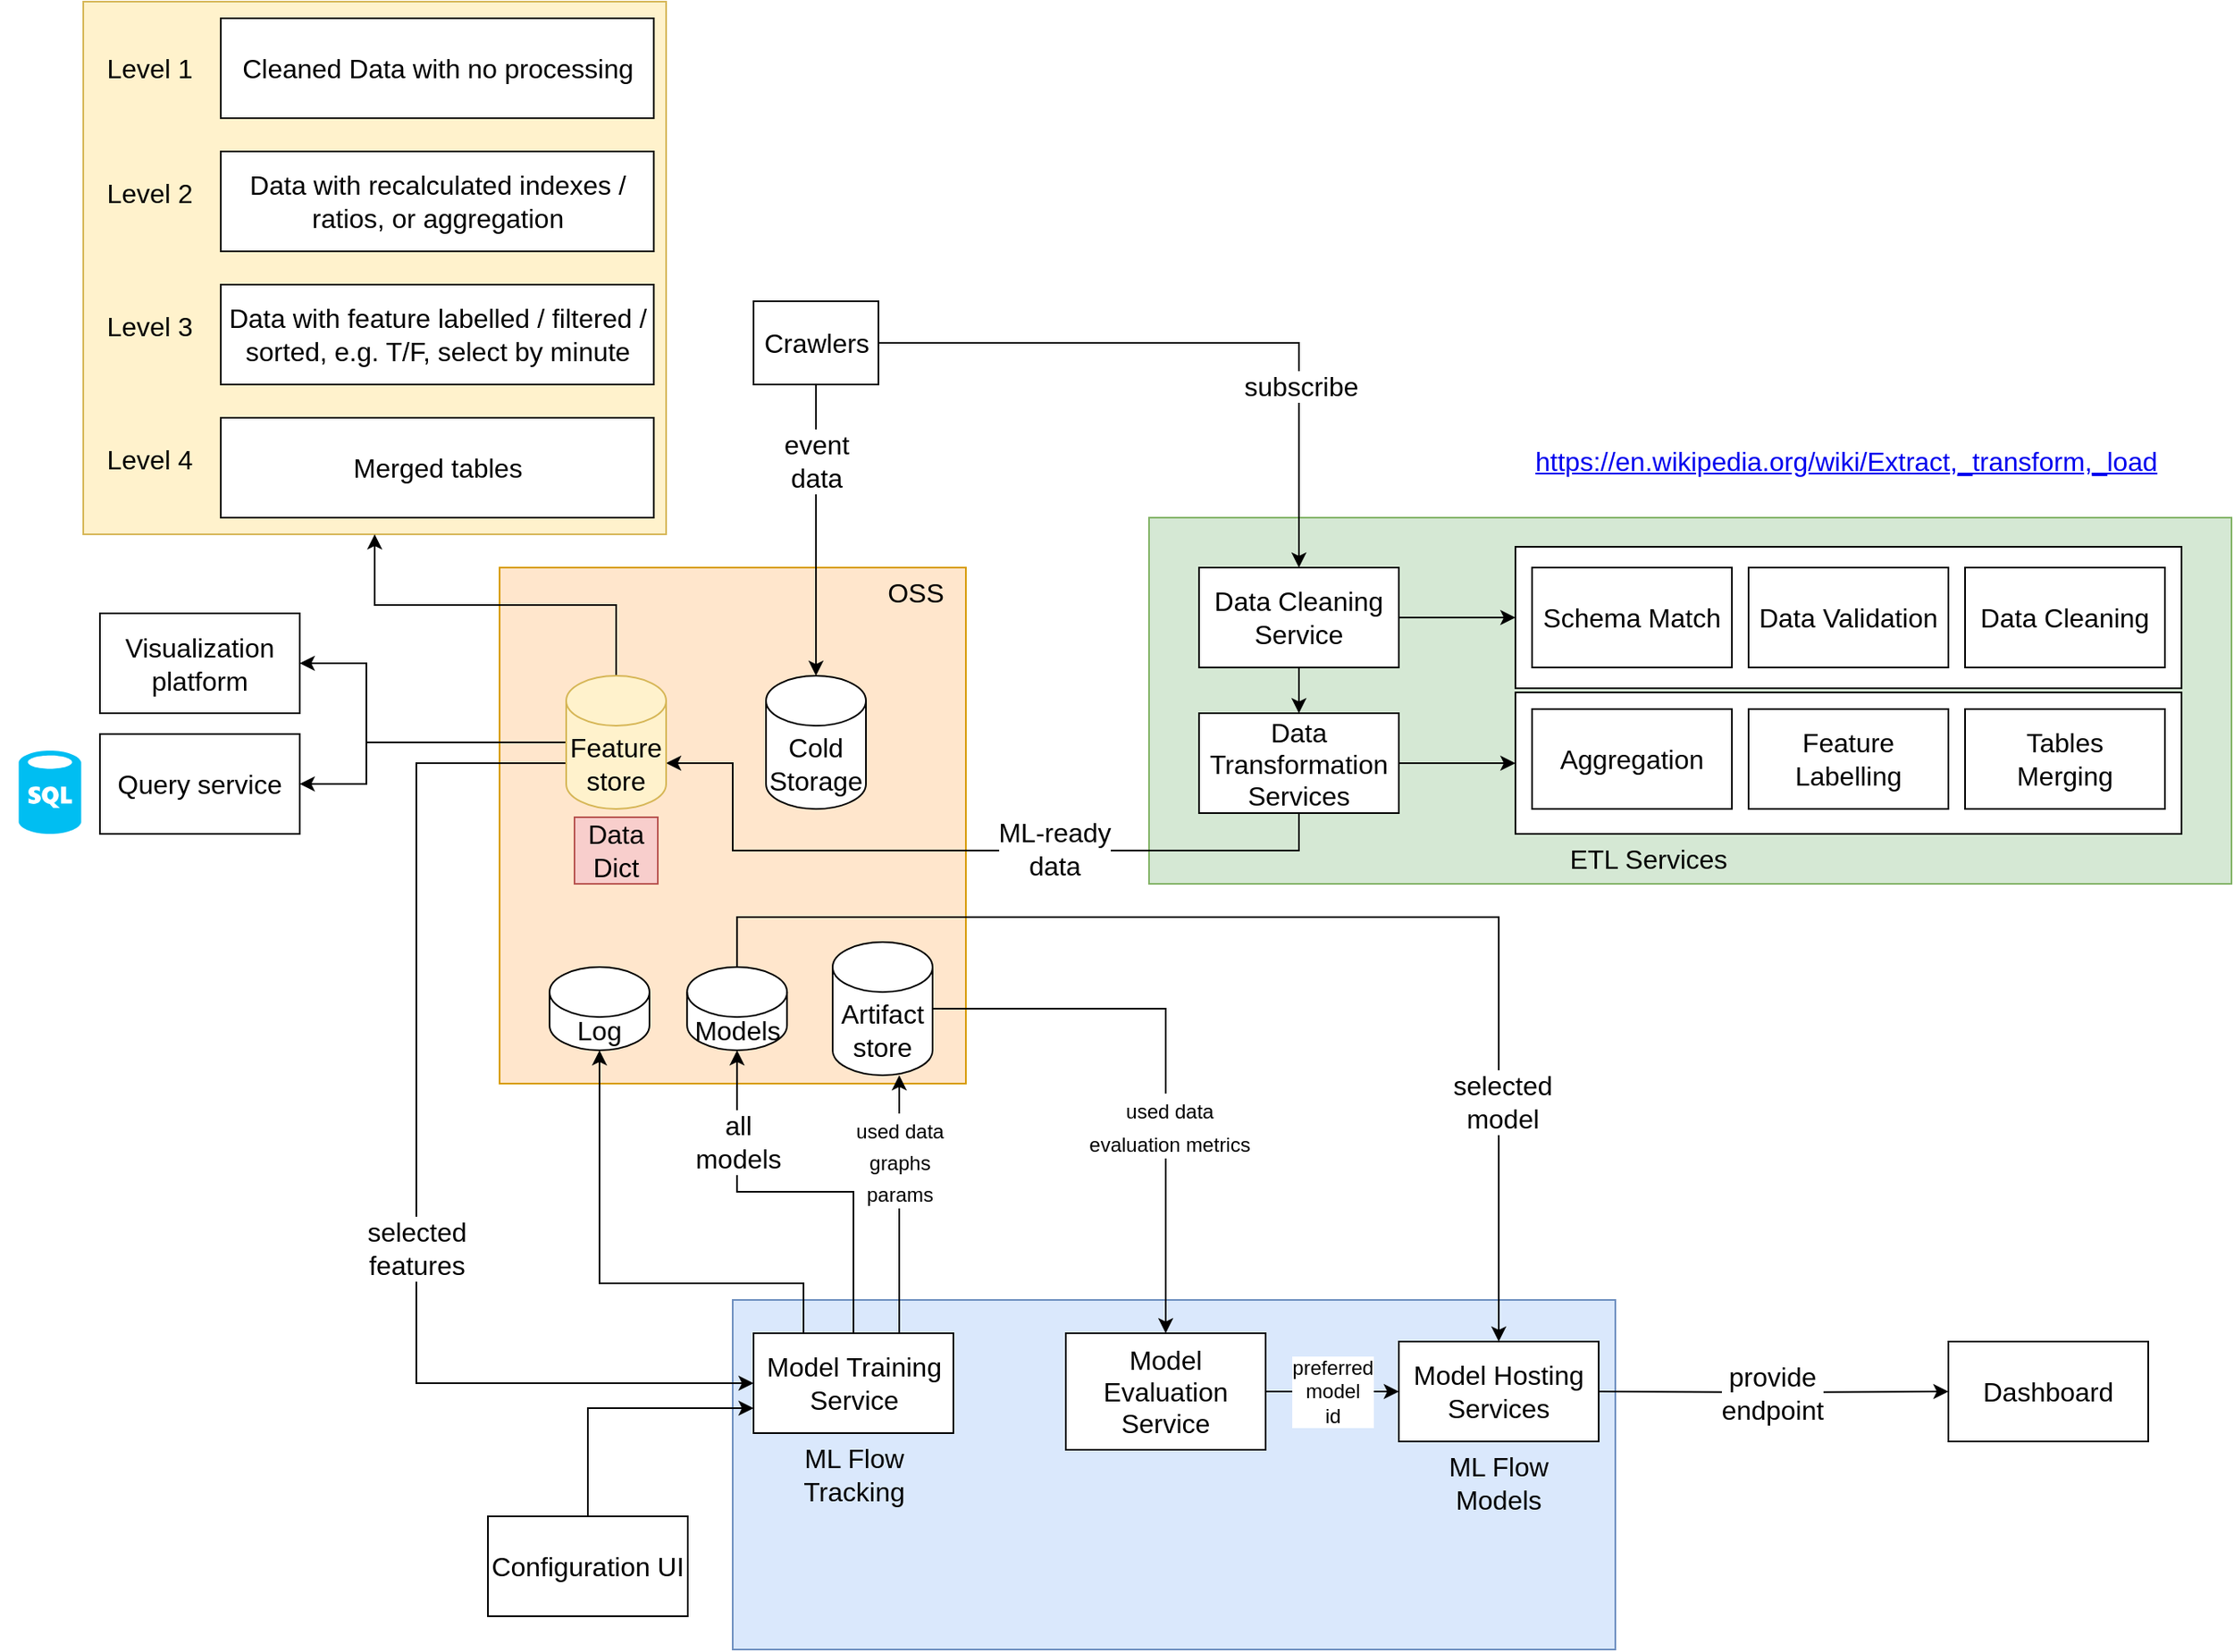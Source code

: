 <mxfile version="20.2.8" type="github">
  <diagram id="_OYlfLiKj20trFkd4ubV" name="Page-1">
    <mxGraphModel dx="3215" dy="1320" grid="1" gridSize="10" guides="1" tooltips="1" connect="1" arrows="1" fold="1" page="1" pageScale="1" pageWidth="1654" pageHeight="1169" math="0" shadow="0">
      <root>
        <mxCell id="0" />
        <mxCell id="1" parent="0" />
        <mxCell id="ToE4UrAM6BWn20umVzim-1" value="" style="rounded=0;whiteSpace=wrap;html=1;fillColor=#d5e8d4;strokeColor=#82b366;" vertex="1" parent="1">
          <mxGeometry x="670" y="320" width="650" height="220" as="geometry" />
        </mxCell>
        <mxCell id="ToE4UrAM6BWn20umVzim-110" value="" style="rounded=0;whiteSpace=wrap;html=1;fontSize=16;" vertex="1" parent="1">
          <mxGeometry x="890" y="425" width="400" height="85" as="geometry" />
        </mxCell>
        <mxCell id="ToE4UrAM6BWn20umVzim-91" value="" style="rounded=0;whiteSpace=wrap;html=1;fontSize=16;fillColor=#fff2cc;strokeColor=#d6b656;" vertex="1" parent="1">
          <mxGeometry x="30" y="10" width="350" height="320" as="geometry" />
        </mxCell>
        <mxCell id="ToE4UrAM6BWn20umVzim-108" value="" style="rounded=0;whiteSpace=wrap;html=1;fontSize=16;" vertex="1" parent="1">
          <mxGeometry x="890" y="337.5" width="400" height="85" as="geometry" />
        </mxCell>
        <mxCell id="ToE4UrAM6BWn20umVzim-59" value="" style="rounded=0;whiteSpace=wrap;html=1;fontSize=16;fillColor=#dae8fc;strokeColor=#6c8ebf;" vertex="1" parent="1">
          <mxGeometry x="420" y="790" width="530" height="210" as="geometry" />
        </mxCell>
        <mxCell id="ToE4UrAM6BWn20umVzim-12" value="" style="rounded=0;whiteSpace=wrap;html=1;fontSize=16;fillColor=#ffe6cc;strokeColor=#d79b00;" vertex="1" parent="1">
          <mxGeometry x="280" y="350" width="280" height="310" as="geometry" />
        </mxCell>
        <mxCell id="ToE4UrAM6BWn20umVzim-102" style="edgeStyle=orthogonalEdgeStyle;rounded=0;orthogonalLoop=1;jettySize=auto;html=1;entryX=1;entryY=0;entryDx=0;entryDy=52.5;entryPerimeter=0;fontSize=12;" edge="1" parent="1" target="ToE4UrAM6BWn20umVzim-16">
          <mxGeometry relative="1" as="geometry">
            <mxPoint x="760" y="500" as="sourcePoint" />
            <Array as="points">
              <mxPoint x="760" y="485" />
              <mxPoint x="760" y="520" />
              <mxPoint x="420" y="520" />
              <mxPoint x="420" y="468" />
            </Array>
          </mxGeometry>
        </mxCell>
        <mxCell id="ToE4UrAM6BWn20umVzim-112" value="ML-ready&lt;br&gt;data" style="edgeLabel;html=1;align=center;verticalAlign=middle;resizable=0;points=[];fontSize=16;" vertex="1" connectable="0" parent="ToE4UrAM6BWn20umVzim-102">
          <mxGeometry x="-0.183" y="-1" relative="1" as="geometry">
            <mxPoint as="offset" />
          </mxGeometry>
        </mxCell>
        <mxCell id="ToE4UrAM6BWn20umVzim-2" value="ETL Services" style="text;html=1;strokeColor=none;fillColor=none;align=center;verticalAlign=middle;whiteSpace=wrap;rounded=0;fontSize=16;" vertex="1" parent="1">
          <mxGeometry x="915" y="510" width="110" height="30" as="geometry" />
        </mxCell>
        <mxCell id="ToE4UrAM6BWn20umVzim-3" value="Cold Storage" style="shape=cylinder3;whiteSpace=wrap;html=1;boundedLbl=1;backgroundOutline=1;size=15;fontSize=16;" vertex="1" parent="1">
          <mxGeometry x="440" y="415" width="60" height="80" as="geometry" />
        </mxCell>
        <mxCell id="ToE4UrAM6BWn20umVzim-13" style="edgeStyle=orthogonalEdgeStyle;rounded=0;orthogonalLoop=1;jettySize=auto;html=1;fontSize=16;" edge="1" parent="1" source="ToE4UrAM6BWn20umVzim-4" target="ToE4UrAM6BWn20umVzim-3">
          <mxGeometry relative="1" as="geometry" />
        </mxCell>
        <mxCell id="ToE4UrAM6BWn20umVzim-23" value="event&lt;br&gt;data" style="edgeLabel;html=1;align=center;verticalAlign=middle;resizable=0;points=[];fontSize=16;" vertex="1" connectable="0" parent="ToE4UrAM6BWn20umVzim-13">
          <mxGeometry x="-0.472" relative="1" as="geometry">
            <mxPoint as="offset" />
          </mxGeometry>
        </mxCell>
        <mxCell id="ToE4UrAM6BWn20umVzim-104" style="edgeStyle=orthogonalEdgeStyle;rounded=0;orthogonalLoop=1;jettySize=auto;html=1;exitX=1;exitY=0.5;exitDx=0;exitDy=0;entryX=0.5;entryY=0;entryDx=0;entryDy=0;fontSize=16;" edge="1" parent="1" source="ToE4UrAM6BWn20umVzim-4" target="ToE4UrAM6BWn20umVzim-99">
          <mxGeometry relative="1" as="geometry" />
        </mxCell>
        <mxCell id="ToE4UrAM6BWn20umVzim-105" value="subscribe" style="edgeLabel;html=1;align=center;verticalAlign=middle;resizable=0;points=[];fontSize=16;" vertex="1" connectable="0" parent="ToE4UrAM6BWn20umVzim-104">
          <mxGeometry x="0.432" y="1" relative="1" as="geometry">
            <mxPoint y="1" as="offset" />
          </mxGeometry>
        </mxCell>
        <mxCell id="ToE4UrAM6BWn20umVzim-4" value="Crawlers" style="rounded=0;whiteSpace=wrap;html=1;fontSize=16;" vertex="1" parent="1">
          <mxGeometry x="432.5" y="190" width="75" height="50" as="geometry" />
        </mxCell>
        <mxCell id="ToE4UrAM6BWn20umVzim-14" value="OSS" style="text;html=1;strokeColor=none;fillColor=none;align=center;verticalAlign=middle;whiteSpace=wrap;rounded=0;fontSize=16;" vertex="1" parent="1">
          <mxGeometry x="500" y="350" width="60" height="30" as="geometry" />
        </mxCell>
        <mxCell id="ToE4UrAM6BWn20umVzim-21" style="edgeStyle=orthogonalEdgeStyle;rounded=0;orthogonalLoop=1;jettySize=auto;html=1;exitX=0;exitY=0.5;exitDx=0;exitDy=0;exitPerimeter=0;entryX=1;entryY=0.5;entryDx=0;entryDy=0;fontSize=16;" edge="1" parent="1" source="ToE4UrAM6BWn20umVzim-16" target="ToE4UrAM6BWn20umVzim-20">
          <mxGeometry relative="1" as="geometry">
            <Array as="points">
              <mxPoint x="200" y="455" />
              <mxPoint x="200" y="408" />
            </Array>
          </mxGeometry>
        </mxCell>
        <mxCell id="ToE4UrAM6BWn20umVzim-60" style="edgeStyle=orthogonalEdgeStyle;rounded=0;orthogonalLoop=1;jettySize=auto;html=1;exitX=0;exitY=0;exitDx=0;exitDy=52.5;exitPerimeter=0;fontSize=16;" edge="1" parent="1" source="ToE4UrAM6BWn20umVzim-16" target="ToE4UrAM6BWn20umVzim-40">
          <mxGeometry relative="1" as="geometry">
            <Array as="points">
              <mxPoint x="230" y="468" />
              <mxPoint x="230" y="840" />
            </Array>
          </mxGeometry>
        </mxCell>
        <mxCell id="ToE4UrAM6BWn20umVzim-61" value="selected&lt;br&gt;features" style="edgeLabel;html=1;align=center;verticalAlign=middle;resizable=0;points=[];fontSize=16;" vertex="1" connectable="0" parent="ToE4UrAM6BWn20umVzim-60">
          <mxGeometry x="0.145" relative="1" as="geometry">
            <mxPoint y="1" as="offset" />
          </mxGeometry>
        </mxCell>
        <mxCell id="ToE4UrAM6BWn20umVzim-92" style="edgeStyle=orthogonalEdgeStyle;rounded=0;orthogonalLoop=1;jettySize=auto;html=1;exitX=0.5;exitY=0;exitDx=0;exitDy=0;exitPerimeter=0;entryX=0.5;entryY=1;entryDx=0;entryDy=0;fontSize=16;" edge="1" parent="1" source="ToE4UrAM6BWn20umVzim-16" target="ToE4UrAM6BWn20umVzim-91">
          <mxGeometry relative="1" as="geometry" />
        </mxCell>
        <mxCell id="ToE4UrAM6BWn20umVzim-116" style="edgeStyle=orthogonalEdgeStyle;rounded=0;orthogonalLoop=1;jettySize=auto;html=1;entryX=1;entryY=0.5;entryDx=0;entryDy=0;fontSize=16;" edge="1" parent="1" source="ToE4UrAM6BWn20umVzim-16" target="ToE4UrAM6BWn20umVzim-115">
          <mxGeometry relative="1" as="geometry">
            <Array as="points">
              <mxPoint x="200" y="455" />
              <mxPoint x="200" y="480" />
            </Array>
          </mxGeometry>
        </mxCell>
        <mxCell id="ToE4UrAM6BWn20umVzim-16" value="Feature&lt;br&gt;store" style="shape=cylinder3;whiteSpace=wrap;html=1;boundedLbl=1;backgroundOutline=1;size=15;fontSize=16;fillColor=#fff2cc;strokeColor=#d6b656;" vertex="1" parent="1">
          <mxGeometry x="320" y="415" width="60" height="80" as="geometry" />
        </mxCell>
        <mxCell id="ToE4UrAM6BWn20umVzim-20" value="Visualization platform" style="rounded=0;whiteSpace=wrap;html=1;fontSize=16;" vertex="1" parent="1">
          <mxGeometry x="40" y="377.5" width="120" height="60" as="geometry" />
        </mxCell>
        <mxCell id="ToE4UrAM6BWn20umVzim-26" value="Data Cleaning" style="rounded=0;whiteSpace=wrap;html=1;fontSize=16;" vertex="1" parent="1">
          <mxGeometry x="1160" y="350" width="120" height="60" as="geometry" />
        </mxCell>
        <mxCell id="ToE4UrAM6BWn20umVzim-28" value="Aggregation" style="rounded=0;whiteSpace=wrap;html=1;fontSize=16;" vertex="1" parent="1">
          <mxGeometry x="900" y="435" width="120" height="60" as="geometry" />
        </mxCell>
        <mxCell id="ToE4UrAM6BWn20umVzim-25" value="Data Validation" style="rounded=0;whiteSpace=wrap;html=1;fontSize=16;" vertex="1" parent="1">
          <mxGeometry x="1030" y="350" width="120" height="60" as="geometry" />
        </mxCell>
        <mxCell id="ToE4UrAM6BWn20umVzim-31" value="Schema Match" style="rounded=0;whiteSpace=wrap;html=1;fontSize=16;" vertex="1" parent="1">
          <mxGeometry x="900" y="350" width="120" height="60" as="geometry" />
        </mxCell>
        <mxCell id="ToE4UrAM6BWn20umVzim-46" style="edgeStyle=orthogonalEdgeStyle;rounded=0;orthogonalLoop=1;jettySize=auto;html=1;exitX=0.5;exitY=0;exitDx=0;exitDy=0;fontSize=16;" edge="1" parent="1" source="ToE4UrAM6BWn20umVzim-40" target="ToE4UrAM6BWn20umVzim-44">
          <mxGeometry relative="1" as="geometry">
            <Array as="points">
              <mxPoint x="520" y="810" />
            </Array>
          </mxGeometry>
        </mxCell>
        <mxCell id="ToE4UrAM6BWn20umVzim-62" value="&lt;font style=&quot;font-size: 12px;&quot;&gt;used data&lt;br&gt;graphs&lt;br&gt;params&lt;/font&gt;" style="edgeLabel;html=1;align=center;verticalAlign=middle;resizable=0;points=[];fontSize=16;" vertex="1" connectable="0" parent="ToE4UrAM6BWn20umVzim-46">
          <mxGeometry x="0.585" y="3" relative="1" as="geometry">
            <mxPoint x="3" y="13" as="offset" />
          </mxGeometry>
        </mxCell>
        <mxCell id="ToE4UrAM6BWn20umVzim-77" style="edgeStyle=orthogonalEdgeStyle;rounded=0;orthogonalLoop=1;jettySize=auto;html=1;exitX=0.25;exitY=0;exitDx=0;exitDy=0;entryX=0.5;entryY=1;entryDx=0;entryDy=0;entryPerimeter=0;fontSize=16;" edge="1" parent="1" source="ToE4UrAM6BWn20umVzim-40" target="ToE4UrAM6BWn20umVzim-47">
          <mxGeometry relative="1" as="geometry">
            <Array as="points">
              <mxPoint x="463" y="780" />
              <mxPoint x="340" y="780" />
            </Array>
          </mxGeometry>
        </mxCell>
        <mxCell id="ToE4UrAM6BWn20umVzim-79" style="edgeStyle=orthogonalEdgeStyle;rounded=0;orthogonalLoop=1;jettySize=auto;html=1;exitX=0.5;exitY=0;exitDx=0;exitDy=0;entryX=0.5;entryY=1;entryDx=0;entryDy=0;entryPerimeter=0;fontSize=12;" edge="1" parent="1" source="ToE4UrAM6BWn20umVzim-40" target="ToE4UrAM6BWn20umVzim-55">
          <mxGeometry relative="1" as="geometry" />
        </mxCell>
        <mxCell id="ToE4UrAM6BWn20umVzim-83" value="all&lt;br&gt;models" style="edgeLabel;html=1;align=center;verticalAlign=middle;resizable=0;points=[];fontSize=16;" vertex="1" connectable="0" parent="ToE4UrAM6BWn20umVzim-79">
          <mxGeometry x="0.541" relative="1" as="geometry">
            <mxPoint as="offset" />
          </mxGeometry>
        </mxCell>
        <mxCell id="ToE4UrAM6BWn20umVzim-40" value="Model Training Service" style="rounded=0;whiteSpace=wrap;html=1;fontSize=16;" vertex="1" parent="1">
          <mxGeometry x="432.5" y="810" width="120" height="60" as="geometry" />
        </mxCell>
        <mxCell id="ToE4UrAM6BWn20umVzim-41" value="" style="shape=image;verticalLabelPosition=bottom;labelBackgroundColor=default;verticalAlign=top;aspect=fixed;imageAspect=0;image=https://www.mlflow.org/docs/latest/_static/MLflow-logo-final-black.png;" vertex="1" parent="1">
          <mxGeometry x="573.1" y="900.29" width="217" height="79.71" as="geometry" />
        </mxCell>
        <mxCell id="ToE4UrAM6BWn20umVzim-78" style="edgeStyle=orthogonalEdgeStyle;rounded=0;orthogonalLoop=1;jettySize=auto;html=1;exitX=1;exitY=0.5;exitDx=0;exitDy=0;exitPerimeter=0;fontSize=12;" edge="1" parent="1" source="ToE4UrAM6BWn20umVzim-44" target="ToE4UrAM6BWn20umVzim-67">
          <mxGeometry relative="1" as="geometry" />
        </mxCell>
        <mxCell id="ToE4UrAM6BWn20umVzim-101" value="&lt;font style=&quot;font-size: 12px;&quot;&gt;used data&lt;br&gt;evaluation metrics&lt;/font&gt;" style="edgeLabel;html=1;align=center;verticalAlign=middle;resizable=0;points=[];fontSize=16;" vertex="1" connectable="0" parent="ToE4UrAM6BWn20umVzim-78">
          <mxGeometry x="0.254" y="2" relative="1" as="geometry">
            <mxPoint as="offset" />
          </mxGeometry>
        </mxCell>
        <mxCell id="ToE4UrAM6BWn20umVzim-44" value="Artifact store" style="shape=cylinder3;whiteSpace=wrap;html=1;boundedLbl=1;backgroundOutline=1;size=15;fontSize=16;" vertex="1" parent="1">
          <mxGeometry x="480" y="575" width="60" height="80" as="geometry" />
        </mxCell>
        <mxCell id="ToE4UrAM6BWn20umVzim-65" style="edgeStyle=orthogonalEdgeStyle;rounded=0;orthogonalLoop=1;jettySize=auto;html=1;exitX=1;exitY=0.5;exitDx=0;exitDy=0;entryX=0;entryY=0.5;entryDx=0;entryDy=0;fontSize=16;" edge="1" parent="1" target="ToE4UrAM6BWn20umVzim-64">
          <mxGeometry relative="1" as="geometry">
            <mxPoint x="940" y="845" as="sourcePoint" />
          </mxGeometry>
        </mxCell>
        <mxCell id="ToE4UrAM6BWn20umVzim-66" value="provide&lt;br&gt;endpoint" style="edgeLabel;html=1;align=center;verticalAlign=middle;resizable=0;points=[];fontSize=16;" vertex="1" connectable="0" parent="ToE4UrAM6BWn20umVzim-65">
          <mxGeometry x="-0.019" relative="1" as="geometry">
            <mxPoint as="offset" />
          </mxGeometry>
        </mxCell>
        <mxCell id="ToE4UrAM6BWn20umVzim-45" value="Model Hosting Services" style="rounded=0;whiteSpace=wrap;html=1;fontSize=16;" vertex="1" parent="1">
          <mxGeometry x="820" y="815" width="120" height="60" as="geometry" />
        </mxCell>
        <mxCell id="ToE4UrAM6BWn20umVzim-47" value="Log" style="shape=cylinder3;whiteSpace=wrap;html=1;boundedLbl=1;backgroundOutline=1;size=15;fontSize=16;" vertex="1" parent="1">
          <mxGeometry x="310" y="590" width="60" height="50" as="geometry" />
        </mxCell>
        <mxCell id="ToE4UrAM6BWn20umVzim-50" value="ML Flow&lt;br&gt;Tracking" style="text;html=1;strokeColor=none;fillColor=none;align=center;verticalAlign=middle;whiteSpace=wrap;rounded=0;fontSize=16;" vertex="1" parent="1">
          <mxGeometry x="452.6" y="880" width="79.8" height="30" as="geometry" />
        </mxCell>
        <mxCell id="ToE4UrAM6BWn20umVzim-51" value="ML Flow&lt;br&gt;Models" style="text;html=1;strokeColor=none;fillColor=none;align=center;verticalAlign=middle;whiteSpace=wrap;rounded=0;fontSize=16;" vertex="1" parent="1">
          <mxGeometry x="845" y="885" width="70" height="30" as="geometry" />
        </mxCell>
        <mxCell id="ToE4UrAM6BWn20umVzim-80" style="edgeStyle=orthogonalEdgeStyle;rounded=0;orthogonalLoop=1;jettySize=auto;html=1;exitX=0.5;exitY=0;exitDx=0;exitDy=0;exitPerimeter=0;fontSize=12;" edge="1" parent="1" source="ToE4UrAM6BWn20umVzim-55" target="ToE4UrAM6BWn20umVzim-45">
          <mxGeometry relative="1" as="geometry">
            <Array as="points">
              <mxPoint x="423" y="560" />
              <mxPoint x="880" y="560" />
            </Array>
          </mxGeometry>
        </mxCell>
        <mxCell id="ToE4UrAM6BWn20umVzim-82" value="selected&lt;br&gt;model" style="edgeLabel;html=1;align=center;verticalAlign=middle;resizable=0;points=[];fontSize=16;" vertex="1" connectable="0" parent="ToE4UrAM6BWn20umVzim-80">
          <mxGeometry x="0.612" y="2" relative="1" as="geometry">
            <mxPoint as="offset" />
          </mxGeometry>
        </mxCell>
        <mxCell id="ToE4UrAM6BWn20umVzim-55" value="Models" style="shape=cylinder3;whiteSpace=wrap;html=1;boundedLbl=1;backgroundOutline=1;size=15;fontSize=16;" vertex="1" parent="1">
          <mxGeometry x="392.6" y="590" width="60" height="50" as="geometry" />
        </mxCell>
        <mxCell id="ToE4UrAM6BWn20umVzim-64" value="Dashboard" style="rounded=0;whiteSpace=wrap;html=1;fontSize=16;" vertex="1" parent="1">
          <mxGeometry x="1150" y="815" width="120" height="60" as="geometry" />
        </mxCell>
        <mxCell id="ToE4UrAM6BWn20umVzim-81" value="&lt;span style=&quot;&quot;&gt;preferred&lt;br&gt;model&lt;br&gt;id&lt;br&gt;&lt;/span&gt;" style="edgeStyle=orthogonalEdgeStyle;rounded=0;orthogonalLoop=1;jettySize=auto;html=1;exitX=1;exitY=0.5;exitDx=0;exitDy=0;fontSize=12;" edge="1" parent="1" source="ToE4UrAM6BWn20umVzim-67" target="ToE4UrAM6BWn20umVzim-45">
          <mxGeometry relative="1" as="geometry" />
        </mxCell>
        <mxCell id="ToE4UrAM6BWn20umVzim-67" value="Model Evaluation Service" style="rounded=0;whiteSpace=wrap;html=1;fontSize=16;" vertex="1" parent="1">
          <mxGeometry x="620" y="810" width="120" height="70" as="geometry" />
        </mxCell>
        <mxCell id="ToE4UrAM6BWn20umVzim-70" value="Feature&lt;br&gt;Labelling" style="rounded=0;whiteSpace=wrap;html=1;fontSize=16;" vertex="1" parent="1">
          <mxGeometry x="1030" y="435" width="120" height="60" as="geometry" />
        </mxCell>
        <mxCell id="ToE4UrAM6BWn20umVzim-84" value="Tables&lt;br&gt;Merging" style="rounded=0;whiteSpace=wrap;html=1;fontSize=16;" vertex="1" parent="1">
          <mxGeometry x="1160" y="435" width="120" height="60" as="geometry" />
        </mxCell>
        <mxCell id="ToE4UrAM6BWn20umVzim-85" value="Cleaned Data with no processing" style="rounded=0;whiteSpace=wrap;html=1;fontSize=16;" vertex="1" parent="1">
          <mxGeometry x="112.6" y="20" width="260" height="60" as="geometry" />
        </mxCell>
        <mxCell id="ToE4UrAM6BWn20umVzim-86" value="Level 1" style="text;html=1;strokeColor=none;fillColor=none;align=center;verticalAlign=middle;whiteSpace=wrap;rounded=0;fontSize=16;" vertex="1" parent="1">
          <mxGeometry x="40" y="35" width="60" height="30" as="geometry" />
        </mxCell>
        <mxCell id="ToE4UrAM6BWn20umVzim-87" value="Data with recalculated indexes / ratios, or aggregation" style="rounded=0;whiteSpace=wrap;html=1;fontSize=16;" vertex="1" parent="1">
          <mxGeometry x="112.6" y="100" width="260" height="60" as="geometry" />
        </mxCell>
        <mxCell id="ToE4UrAM6BWn20umVzim-88" value="Level 2" style="text;html=1;strokeColor=none;fillColor=none;align=center;verticalAlign=middle;whiteSpace=wrap;rounded=0;fontSize=16;" vertex="1" parent="1">
          <mxGeometry x="40" y="110" width="60" height="30" as="geometry" />
        </mxCell>
        <mxCell id="ToE4UrAM6BWn20umVzim-89" value="Data with feature labelled / filtered / sorted, e.g. T/F, select by minute" style="rounded=0;whiteSpace=wrap;html=1;fontSize=16;" vertex="1" parent="1">
          <mxGeometry x="112.6" y="180" width="260" height="60" as="geometry" />
        </mxCell>
        <mxCell id="ToE4UrAM6BWn20umVzim-90" value="Level 3" style="text;html=1;strokeColor=none;fillColor=none;align=center;verticalAlign=middle;whiteSpace=wrap;rounded=0;fontSize=16;" vertex="1" parent="1">
          <mxGeometry x="40" y="190" width="60" height="30" as="geometry" />
        </mxCell>
        <mxCell id="ToE4UrAM6BWn20umVzim-94" value="Merged tables" style="rounded=0;whiteSpace=wrap;html=1;fontSize=16;" vertex="1" parent="1">
          <mxGeometry x="112.6" y="260" width="260" height="60" as="geometry" />
        </mxCell>
        <mxCell id="ToE4UrAM6BWn20umVzim-95" value="Level 4" style="text;html=1;strokeColor=none;fillColor=none;align=center;verticalAlign=middle;whiteSpace=wrap;rounded=0;fontSize=16;" vertex="1" parent="1">
          <mxGeometry x="40" y="270" width="60" height="30" as="geometry" />
        </mxCell>
        <mxCell id="ToE4UrAM6BWn20umVzim-98" value="Data&lt;br&gt;Dict" style="rounded=0;whiteSpace=wrap;html=1;fontSize=16;fillColor=#f8cecc;strokeColor=#b85450;" vertex="1" parent="1">
          <mxGeometry x="325" y="500" width="50" height="40" as="geometry" />
        </mxCell>
        <mxCell id="ToE4UrAM6BWn20umVzim-109" style="edgeStyle=orthogonalEdgeStyle;rounded=0;orthogonalLoop=1;jettySize=auto;html=1;exitX=1;exitY=0.5;exitDx=0;exitDy=0;fontSize=16;" edge="1" parent="1" source="ToE4UrAM6BWn20umVzim-99" target="ToE4UrAM6BWn20umVzim-108">
          <mxGeometry relative="1" as="geometry" />
        </mxCell>
        <mxCell id="ToE4UrAM6BWn20umVzim-113" style="edgeStyle=orthogonalEdgeStyle;rounded=0;orthogonalLoop=1;jettySize=auto;html=1;exitX=0.5;exitY=1;exitDx=0;exitDy=0;entryX=0.5;entryY=0;entryDx=0;entryDy=0;fontSize=16;" edge="1" parent="1" source="ToE4UrAM6BWn20umVzim-99" target="ToE4UrAM6BWn20umVzim-100">
          <mxGeometry relative="1" as="geometry" />
        </mxCell>
        <mxCell id="ToE4UrAM6BWn20umVzim-99" value="Data Cleaning Service" style="rounded=0;whiteSpace=wrap;html=1;fontSize=16;" vertex="1" parent="1">
          <mxGeometry x="700" y="350" width="120" height="60" as="geometry" />
        </mxCell>
        <mxCell id="ToE4UrAM6BWn20umVzim-111" style="edgeStyle=orthogonalEdgeStyle;rounded=0;orthogonalLoop=1;jettySize=auto;html=1;exitX=1;exitY=0.5;exitDx=0;exitDy=0;entryX=0;entryY=0.5;entryDx=0;entryDy=0;fontSize=16;" edge="1" parent="1" source="ToE4UrAM6BWn20umVzim-100" target="ToE4UrAM6BWn20umVzim-110">
          <mxGeometry relative="1" as="geometry" />
        </mxCell>
        <mxCell id="ToE4UrAM6BWn20umVzim-100" value="Data Transformation Services" style="rounded=0;whiteSpace=wrap;html=1;fontSize=16;" vertex="1" parent="1">
          <mxGeometry x="700" y="437.5" width="120" height="60" as="geometry" />
        </mxCell>
        <mxCell id="ToE4UrAM6BWn20umVzim-114" value="&lt;a href=&quot;https://en.wikipedia.org/wiki/Extract,_transform,_load&quot;&gt;https://en.wikipedia.org/wiki/Extract,_transform,_load&lt;/a&gt;" style="text;whiteSpace=wrap;html=1;fontSize=16;" vertex="1" parent="1">
          <mxGeometry x="900" y="270" width="410" height="40" as="geometry" />
        </mxCell>
        <mxCell id="ToE4UrAM6BWn20umVzim-115" value="Query service" style="rounded=0;whiteSpace=wrap;html=1;fontSize=16;" vertex="1" parent="1">
          <mxGeometry x="40" y="450" width="120" height="60" as="geometry" />
        </mxCell>
        <mxCell id="ToE4UrAM6BWn20umVzim-117" value="" style="verticalLabelPosition=bottom;html=1;verticalAlign=top;align=center;strokeColor=none;fillColor=#00BEF2;shape=mxgraph.azure.sql_database;fontSize=16;" vertex="1" parent="1">
          <mxGeometry x="-8.75" y="460" width="37.5" height="50" as="geometry" />
        </mxCell>
        <mxCell id="ToE4UrAM6BWn20umVzim-118" value="" style="shape=image;verticalLabelPosition=bottom;labelBackgroundColor=default;verticalAlign=top;aspect=fixed;imageAspect=0;image=https://upload.wikimedia.org/wikipedia/commons/thumb/3/38/Jupyter_logo.svg/1200px-Jupyter_logo.svg.png;" vertex="1" parent="1">
          <mxGeometry x="-20" y="372.76" width="60" height="69.49" as="geometry" />
        </mxCell>
        <mxCell id="ToE4UrAM6BWn20umVzim-120" style="edgeStyle=orthogonalEdgeStyle;rounded=0;orthogonalLoop=1;jettySize=auto;html=1;exitX=0.5;exitY=0;exitDx=0;exitDy=0;entryX=0;entryY=0.75;entryDx=0;entryDy=0;fontSize=16;" edge="1" parent="1" source="ToE4UrAM6BWn20umVzim-119" target="ToE4UrAM6BWn20umVzim-40">
          <mxGeometry relative="1" as="geometry" />
        </mxCell>
        <mxCell id="ToE4UrAM6BWn20umVzim-119" value="&lt;font style=&quot;font-size: 16px;&quot;&gt;Configuration UI&lt;/font&gt;" style="rounded=0;whiteSpace=wrap;html=1;fontSize=12;" vertex="1" parent="1">
          <mxGeometry x="273" y="920" width="120" height="60" as="geometry" />
        </mxCell>
      </root>
    </mxGraphModel>
  </diagram>
</mxfile>
